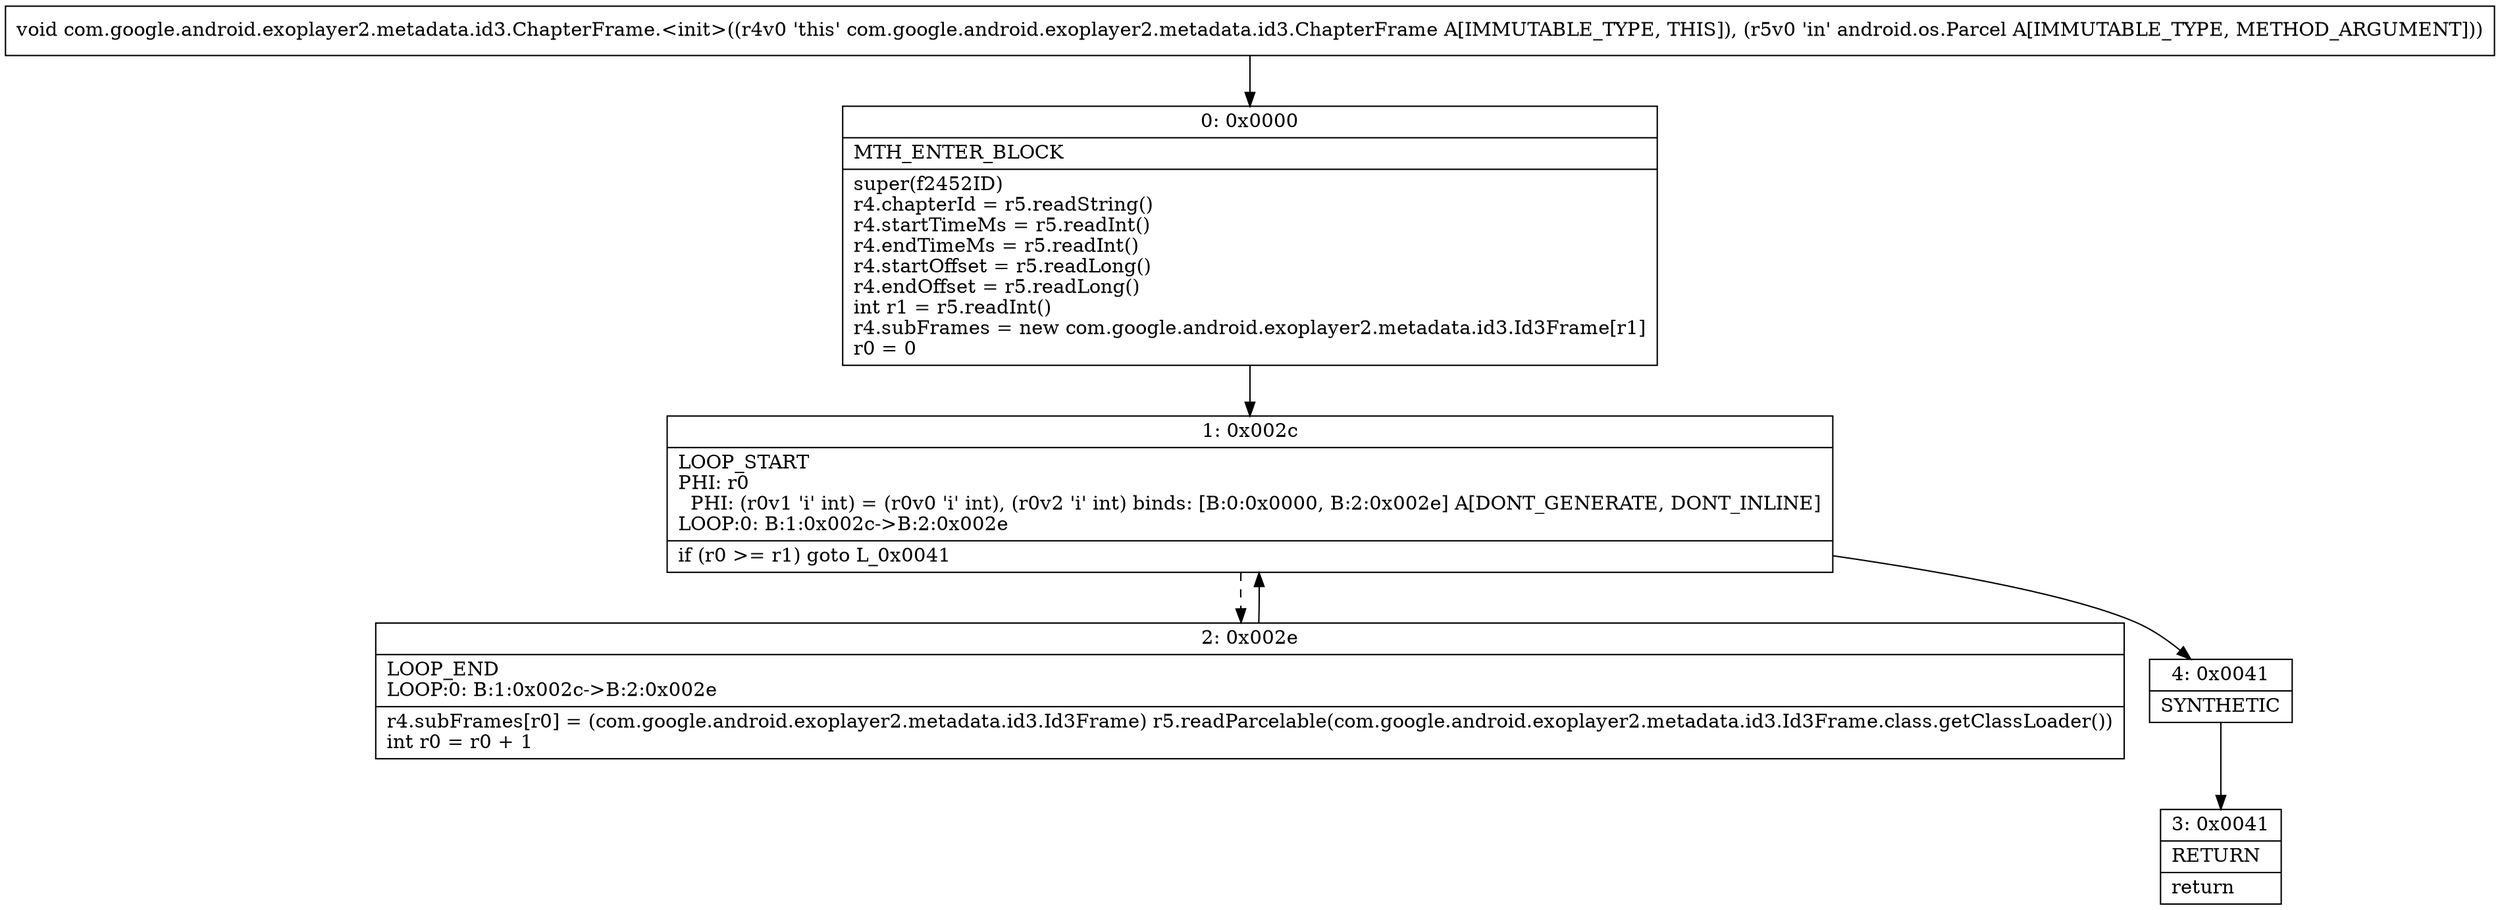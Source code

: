 digraph "CFG forcom.google.android.exoplayer2.metadata.id3.ChapterFrame.\<init\>(Landroid\/os\/Parcel;)V" {
Node_0 [shape=record,label="{0\:\ 0x0000|MTH_ENTER_BLOCK\l|super(f2452ID)\lr4.chapterId = r5.readString()\lr4.startTimeMs = r5.readInt()\lr4.endTimeMs = r5.readInt()\lr4.startOffset = r5.readLong()\lr4.endOffset = r5.readLong()\lint r1 = r5.readInt()\lr4.subFrames = new com.google.android.exoplayer2.metadata.id3.Id3Frame[r1]\lr0 = 0\l}"];
Node_1 [shape=record,label="{1\:\ 0x002c|LOOP_START\lPHI: r0 \l  PHI: (r0v1 'i' int) = (r0v0 'i' int), (r0v2 'i' int) binds: [B:0:0x0000, B:2:0x002e] A[DONT_GENERATE, DONT_INLINE]\lLOOP:0: B:1:0x002c\-\>B:2:0x002e\l|if (r0 \>= r1) goto L_0x0041\l}"];
Node_2 [shape=record,label="{2\:\ 0x002e|LOOP_END\lLOOP:0: B:1:0x002c\-\>B:2:0x002e\l|r4.subFrames[r0] = (com.google.android.exoplayer2.metadata.id3.Id3Frame) r5.readParcelable(com.google.android.exoplayer2.metadata.id3.Id3Frame.class.getClassLoader())\lint r0 = r0 + 1\l}"];
Node_3 [shape=record,label="{3\:\ 0x0041|RETURN\l|return\l}"];
Node_4 [shape=record,label="{4\:\ 0x0041|SYNTHETIC\l}"];
MethodNode[shape=record,label="{void com.google.android.exoplayer2.metadata.id3.ChapterFrame.\<init\>((r4v0 'this' com.google.android.exoplayer2.metadata.id3.ChapterFrame A[IMMUTABLE_TYPE, THIS]), (r5v0 'in' android.os.Parcel A[IMMUTABLE_TYPE, METHOD_ARGUMENT])) }"];
MethodNode -> Node_0;
Node_0 -> Node_1;
Node_1 -> Node_2[style=dashed];
Node_1 -> Node_4;
Node_2 -> Node_1;
Node_4 -> Node_3;
}


